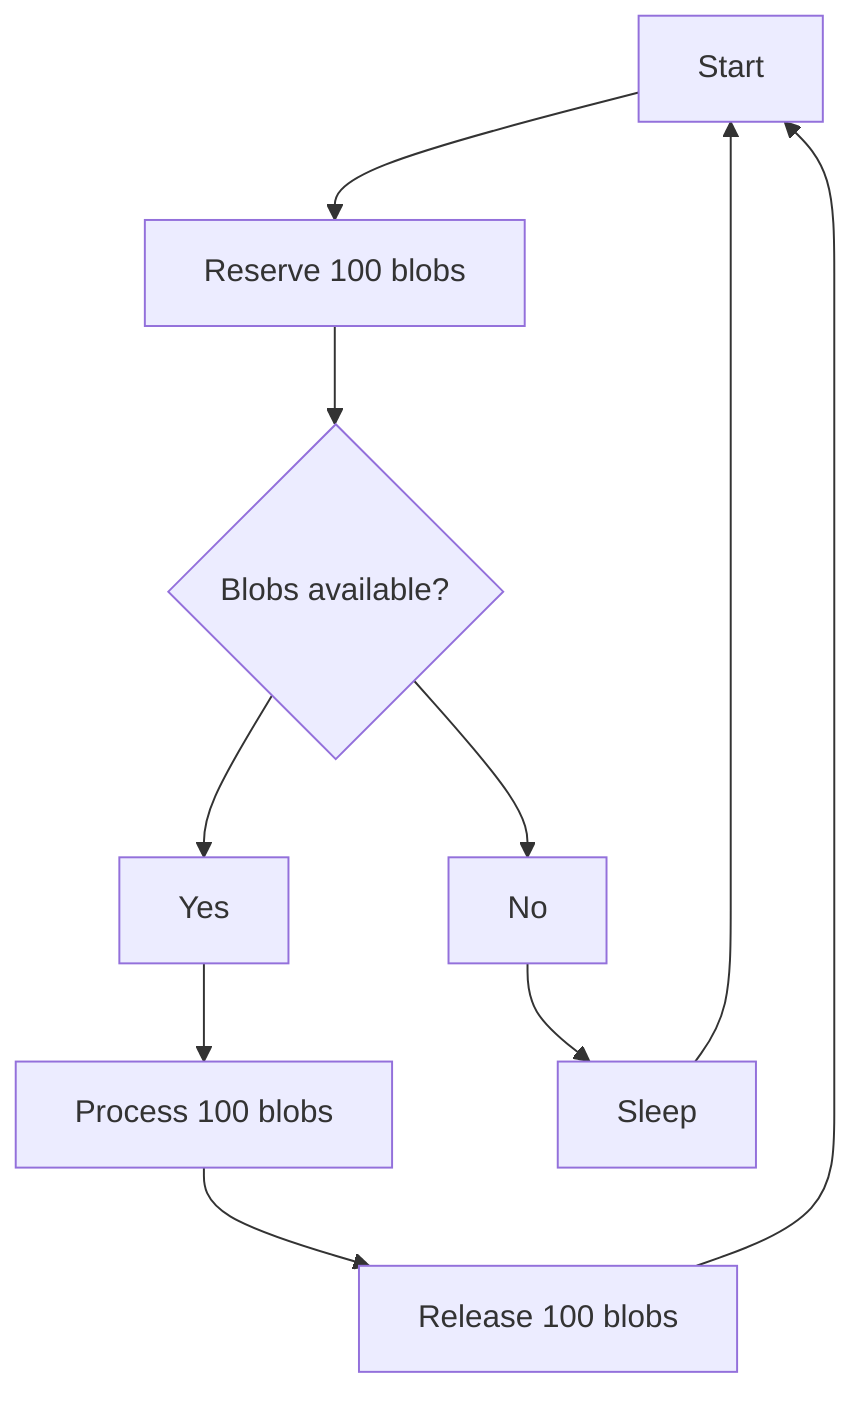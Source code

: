 flowchart TD
    A[Start] --> B;
    B[Reserve 100 blobs] --> C{Blobs available?}
    C --> Yes --> D;
    C --> No --> F;
    D[Process 100 blobs] --> E;
    E[Release 100 blobs] --> A;
    F[Sleep] --> A;